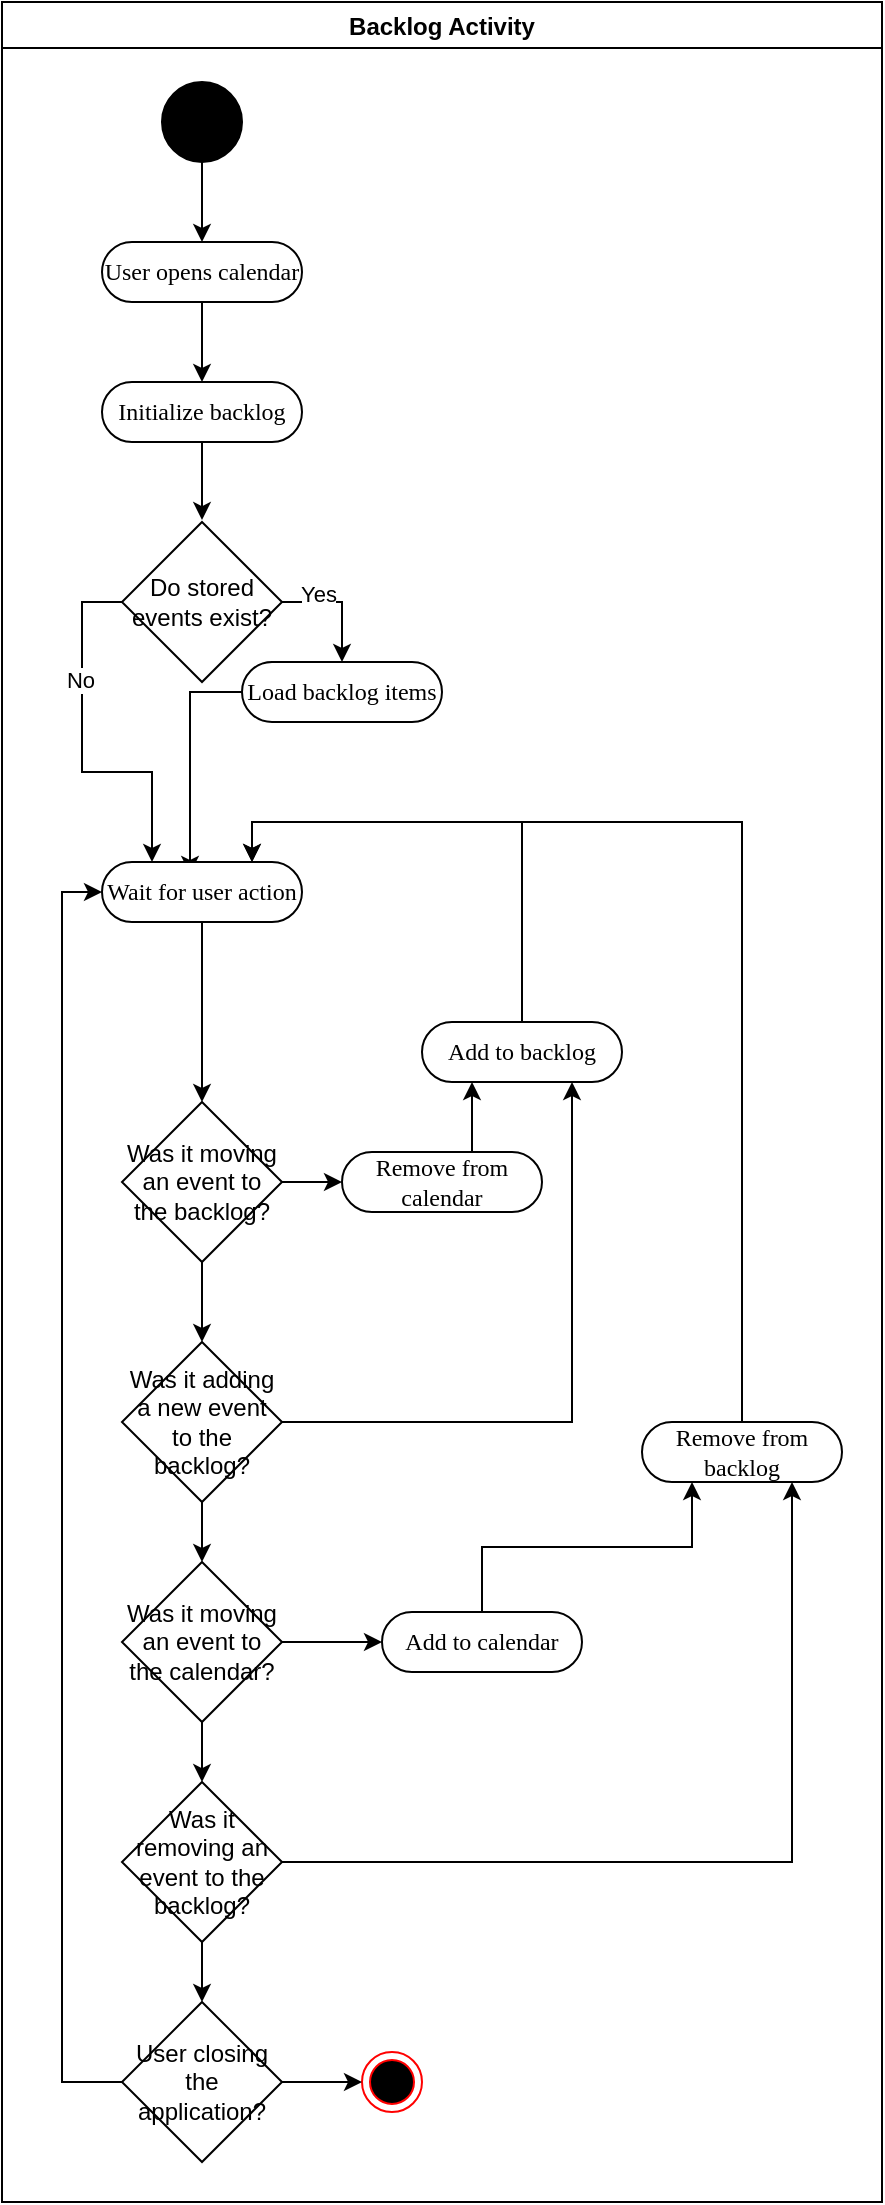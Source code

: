<mxfile version="15.5.4" type="device"><diagram id="7bf7763CUdefXD-Ug6Rm" name="Page-1"><mxGraphModel dx="1326" dy="880" grid="1" gridSize="10" guides="1" tooltips="1" connect="1" arrows="1" fold="1" page="1" pageScale="1" pageWidth="850" pageHeight="1100" math="0" shadow="0"><root><mxCell id="0"/><mxCell id="1" parent="0"/><mxCell id="BpChGnLDba5GIElGCSI5-1" value="Backlog Activity" style="swimlane;" vertex="1" parent="1"><mxGeometry x="160" y="40" width="440" height="1100" as="geometry"/></mxCell><mxCell id="BpChGnLDba5GIElGCSI5-2" style="edgeStyle=orthogonalEdgeStyle;rounded=0;orthogonalLoop=1;jettySize=auto;html=1;exitX=0.5;exitY=1;exitDx=0;exitDy=0;entryX=0.5;entryY=0;entryDx=0;entryDy=0;endArrow=classic;endFill=1;" edge="1" parent="BpChGnLDba5GIElGCSI5-1" source="BpChGnLDba5GIElGCSI5-3" target="BpChGnLDba5GIElGCSI5-5"><mxGeometry relative="1" as="geometry"/></mxCell><mxCell id="BpChGnLDba5GIElGCSI5-3" value="" style="ellipse;whiteSpace=wrap;html=1;rounded=0;shadow=0;comic=0;labelBackgroundColor=none;strokeWidth=1;fillColor=#000000;fontFamily=Verdana;fontSize=12;align=center;" vertex="1" parent="BpChGnLDba5GIElGCSI5-1"><mxGeometry x="80" y="40" width="40" height="40" as="geometry"/></mxCell><mxCell id="BpChGnLDba5GIElGCSI5-4" style="edgeStyle=none;curved=1;rounded=0;orthogonalLoop=1;jettySize=auto;html=1;exitX=0.5;exitY=1;exitDx=0;exitDy=0;entryX=0.5;entryY=0;entryDx=0;entryDy=0;endArrow=classic;startSize=6;endSize=6;sourcePerimeterSpacing=1;targetPerimeterSpacing=1;endFill=1;" edge="1" parent="BpChGnLDba5GIElGCSI5-1" source="BpChGnLDba5GIElGCSI5-5" target="BpChGnLDba5GIElGCSI5-6"><mxGeometry relative="1" as="geometry"/></mxCell><mxCell id="BpChGnLDba5GIElGCSI5-5" value="User opens calendar" style="rounded=1;whiteSpace=wrap;html=1;shadow=0;comic=0;labelBackgroundColor=none;strokeWidth=1;fontFamily=Verdana;fontSize=12;align=center;arcSize=50;" vertex="1" parent="BpChGnLDba5GIElGCSI5-1"><mxGeometry x="50" y="120" width="100" height="30" as="geometry"/></mxCell><mxCell id="BpChGnLDba5GIElGCSI5-6" value="Initialize backlog" style="rounded=1;whiteSpace=wrap;html=1;shadow=0;comic=0;labelBackgroundColor=none;strokeWidth=1;fontFamily=Verdana;fontSize=12;align=center;arcSize=50;" vertex="1" parent="BpChGnLDba5GIElGCSI5-1"><mxGeometry x="50" y="190" width="100" height="30" as="geometry"/></mxCell><mxCell id="BpChGnLDba5GIElGCSI5-11" style="edgeStyle=none;curved=1;rounded=0;orthogonalLoop=1;jettySize=auto;html=1;exitX=0.5;exitY=1;exitDx=0;exitDy=0;endArrow=classic;endFill=1;startSize=6;endSize=6;sourcePerimeterSpacing=1;targetPerimeterSpacing=1;" edge="1" parent="BpChGnLDba5GIElGCSI5-1" source="BpChGnLDba5GIElGCSI5-6"><mxGeometry relative="1" as="geometry"><mxPoint x="100.001" y="259.001" as="targetPoint"/></mxGeometry></mxCell><mxCell id="BpChGnLDba5GIElGCSI5-41" value="" style="ellipse;html=1;shape=endState;fillColor=#000000;strokeColor=#ff0000;" vertex="1" parent="BpChGnLDba5GIElGCSI5-1"><mxGeometry x="180" y="1025" width="30" height="30" as="geometry"/></mxCell><mxCell id="BpChGnLDba5GIElGCSI5-82" style="edgeStyle=orthogonalEdgeStyle;rounded=0;orthogonalLoop=1;jettySize=auto;html=1;exitX=0;exitY=0.5;exitDx=0;exitDy=0;entryX=0.44;entryY=0.2;entryDx=0;entryDy=0;entryPerimeter=0;" edge="1" parent="BpChGnLDba5GIElGCSI5-1" source="BpChGnLDba5GIElGCSI5-47" target="BpChGnLDba5GIElGCSI5-78"><mxGeometry relative="1" as="geometry"/></mxCell><mxCell id="BpChGnLDba5GIElGCSI5-47" value="Load backlog items" style="rounded=1;whiteSpace=wrap;html=1;shadow=0;comic=0;labelBackgroundColor=none;strokeWidth=1;fontFamily=Verdana;fontSize=12;align=center;arcSize=50;" vertex="1" parent="BpChGnLDba5GIElGCSI5-1"><mxGeometry x="120" y="330" width="100" height="30" as="geometry"/></mxCell><mxCell id="BpChGnLDba5GIElGCSI5-71" style="edgeStyle=orthogonalEdgeStyle;rounded=0;orthogonalLoop=1;jettySize=auto;html=1;exitX=0;exitY=0.5;exitDx=0;exitDy=0;entryX=0.25;entryY=0;entryDx=0;entryDy=0;" edge="1" parent="BpChGnLDba5GIElGCSI5-1" source="BpChGnLDba5GIElGCSI5-48" target="BpChGnLDba5GIElGCSI5-78"><mxGeometry relative="1" as="geometry"><mxPoint x="20" y="360" as="targetPoint"/></mxGeometry></mxCell><mxCell id="BpChGnLDba5GIElGCSI5-73" value="No" style="edgeLabel;html=1;align=center;verticalAlign=middle;resizable=0;points=[];" vertex="1" connectable="0" parent="BpChGnLDba5GIElGCSI5-71"><mxGeometry x="-0.36" y="-1" relative="1" as="geometry"><mxPoint as="offset"/></mxGeometry></mxCell><mxCell id="BpChGnLDba5GIElGCSI5-72" style="edgeStyle=orthogonalEdgeStyle;rounded=0;orthogonalLoop=1;jettySize=auto;html=1;exitX=1;exitY=0.5;exitDx=0;exitDy=0;entryX=0.5;entryY=0;entryDx=0;entryDy=0;" edge="1" parent="BpChGnLDba5GIElGCSI5-1" source="BpChGnLDba5GIElGCSI5-48" target="BpChGnLDba5GIElGCSI5-47"><mxGeometry relative="1" as="geometry"/></mxCell><mxCell id="BpChGnLDba5GIElGCSI5-74" value="Yes" style="edgeLabel;html=1;align=center;verticalAlign=middle;resizable=0;points=[];" vertex="1" connectable="0" parent="BpChGnLDba5GIElGCSI5-72"><mxGeometry x="-0.411" y="4" relative="1" as="geometry"><mxPoint as="offset"/></mxGeometry></mxCell><mxCell id="BpChGnLDba5GIElGCSI5-48" value="Do stored events exist?" style="rhombus;whiteSpace=wrap;html=1;hachureGap=4;pointerEvents=0;" vertex="1" parent="BpChGnLDba5GIElGCSI5-1"><mxGeometry x="60.002" y="260" width="80" height="80" as="geometry"/></mxCell><mxCell id="BpChGnLDba5GIElGCSI5-78" value="Wait for user action" style="rounded=1;whiteSpace=wrap;html=1;shadow=0;comic=0;labelBackgroundColor=none;strokeWidth=1;fontFamily=Verdana;fontSize=12;align=center;arcSize=50;" vertex="1" parent="BpChGnLDba5GIElGCSI5-1"><mxGeometry x="50" y="430" width="100" height="30" as="geometry"/></mxCell><mxCell id="BpChGnLDba5GIElGCSI5-89" style="edgeStyle=orthogonalEdgeStyle;rounded=0;orthogonalLoop=1;jettySize=auto;html=1;exitX=0.5;exitY=1;exitDx=0;exitDy=0;entryX=0.5;entryY=0;entryDx=0;entryDy=0;" edge="1" parent="BpChGnLDba5GIElGCSI5-1" source="BpChGnLDba5GIElGCSI5-84" target="BpChGnLDba5GIElGCSI5-85"><mxGeometry relative="1" as="geometry"/></mxCell><mxCell id="BpChGnLDba5GIElGCSI5-92" style="edgeStyle=orthogonalEdgeStyle;rounded=0;orthogonalLoop=1;jettySize=auto;html=1;exitX=1;exitY=0.5;exitDx=0;exitDy=0;entryX=0;entryY=0.5;entryDx=0;entryDy=0;" edge="1" parent="BpChGnLDba5GIElGCSI5-1" source="BpChGnLDba5GIElGCSI5-84" target="BpChGnLDba5GIElGCSI5-90"><mxGeometry relative="1" as="geometry"/></mxCell><mxCell id="BpChGnLDba5GIElGCSI5-84" value="Was it moving an event to the backlog?" style="rhombus;whiteSpace=wrap;html=1;hachureGap=4;pointerEvents=0;" vertex="1" parent="BpChGnLDba5GIElGCSI5-1"><mxGeometry x="60.002" y="550" width="80" height="80" as="geometry"/></mxCell><mxCell id="BpChGnLDba5GIElGCSI5-96" style="edgeStyle=orthogonalEdgeStyle;rounded=0;orthogonalLoop=1;jettySize=auto;html=1;exitX=1;exitY=0.5;exitDx=0;exitDy=0;entryX=0.75;entryY=1;entryDx=0;entryDy=0;" edge="1" parent="BpChGnLDba5GIElGCSI5-1" source="BpChGnLDba5GIElGCSI5-85" target="BpChGnLDba5GIElGCSI5-91"><mxGeometry relative="1" as="geometry"/></mxCell><mxCell id="BpChGnLDba5GIElGCSI5-98" style="edgeStyle=orthogonalEdgeStyle;rounded=0;orthogonalLoop=1;jettySize=auto;html=1;exitX=0.5;exitY=1;exitDx=0;exitDy=0;entryX=0.5;entryY=0;entryDx=0;entryDy=0;" edge="1" parent="BpChGnLDba5GIElGCSI5-1" source="BpChGnLDba5GIElGCSI5-85" target="BpChGnLDba5GIElGCSI5-86"><mxGeometry relative="1" as="geometry"/></mxCell><mxCell id="BpChGnLDba5GIElGCSI5-85" value="Was it adding a new event to the backlog?" style="rhombus;whiteSpace=wrap;html=1;hachureGap=4;pointerEvents=0;" vertex="1" parent="BpChGnLDba5GIElGCSI5-1"><mxGeometry x="60.002" y="670" width="80" height="80" as="geometry"/></mxCell><mxCell id="BpChGnLDba5GIElGCSI5-99" style="edgeStyle=orthogonalEdgeStyle;rounded=0;orthogonalLoop=1;jettySize=auto;html=1;exitX=0.5;exitY=1;exitDx=0;exitDy=0;" edge="1" parent="BpChGnLDba5GIElGCSI5-1" source="BpChGnLDba5GIElGCSI5-86" target="BpChGnLDba5GIElGCSI5-87"><mxGeometry relative="1" as="geometry"/></mxCell><mxCell id="BpChGnLDba5GIElGCSI5-86" value="Was it moving an event to the calendar?" style="rhombus;whiteSpace=wrap;html=1;hachureGap=4;pointerEvents=0;" vertex="1" parent="BpChGnLDba5GIElGCSI5-1"><mxGeometry x="60.002" y="780" width="80" height="80" as="geometry"/></mxCell><mxCell id="BpChGnLDba5GIElGCSI5-109" style="edgeStyle=orthogonalEdgeStyle;rounded=0;orthogonalLoop=1;jettySize=auto;html=1;exitX=0.5;exitY=1;exitDx=0;exitDy=0;entryX=0.5;entryY=0;entryDx=0;entryDy=0;" edge="1" parent="BpChGnLDba5GIElGCSI5-1" source="BpChGnLDba5GIElGCSI5-87" target="BpChGnLDba5GIElGCSI5-101"><mxGeometry relative="1" as="geometry"/></mxCell><mxCell id="BpChGnLDba5GIElGCSI5-87" value="Was it removing an event to the backlog?" style="rhombus;whiteSpace=wrap;html=1;hachureGap=4;pointerEvents=0;" vertex="1" parent="BpChGnLDba5GIElGCSI5-1"><mxGeometry x="60.002" y="890" width="80" height="80" as="geometry"/></mxCell><mxCell id="BpChGnLDba5GIElGCSI5-83" style="edgeStyle=orthogonalEdgeStyle;rounded=0;orthogonalLoop=1;jettySize=auto;html=1;exitX=0.5;exitY=1;exitDx=0;exitDy=0;entryX=0.5;entryY=0;entryDx=0;entryDy=0;" edge="1" parent="BpChGnLDba5GIElGCSI5-1" source="BpChGnLDba5GIElGCSI5-78" target="BpChGnLDba5GIElGCSI5-84"><mxGeometry relative="1" as="geometry"><mxPoint x="120" y="540" as="targetPoint"/><mxPoint x="100" y="520" as="sourcePoint"/></mxGeometry></mxCell><mxCell id="BpChGnLDba5GIElGCSI5-95" style="edgeStyle=orthogonalEdgeStyle;rounded=0;orthogonalLoop=1;jettySize=auto;html=1;exitX=0.5;exitY=0;exitDx=0;exitDy=0;entryX=0.25;entryY=1;entryDx=0;entryDy=0;" edge="1" parent="BpChGnLDba5GIElGCSI5-1" source="BpChGnLDba5GIElGCSI5-90" target="BpChGnLDba5GIElGCSI5-91"><mxGeometry relative="1" as="geometry"/></mxCell><mxCell id="BpChGnLDba5GIElGCSI5-90" value="Remove from calendar" style="rounded=1;whiteSpace=wrap;html=1;shadow=0;comic=0;labelBackgroundColor=none;strokeWidth=1;fontFamily=Verdana;fontSize=12;align=center;arcSize=50;" vertex="1" parent="BpChGnLDba5GIElGCSI5-1"><mxGeometry x="170" y="575" width="100" height="30" as="geometry"/></mxCell><mxCell id="BpChGnLDba5GIElGCSI5-97" style="edgeStyle=orthogonalEdgeStyle;rounded=0;orthogonalLoop=1;jettySize=auto;html=1;exitX=0.5;exitY=0;exitDx=0;exitDy=0;entryX=0.75;entryY=0;entryDx=0;entryDy=0;" edge="1" parent="BpChGnLDba5GIElGCSI5-1" source="BpChGnLDba5GIElGCSI5-91" target="BpChGnLDba5GIElGCSI5-78"><mxGeometry relative="1" as="geometry"/></mxCell><mxCell id="BpChGnLDba5GIElGCSI5-91" value="Add to backlog" style="rounded=1;whiteSpace=wrap;html=1;shadow=0;comic=0;labelBackgroundColor=none;strokeWidth=1;fontFamily=Verdana;fontSize=12;align=center;arcSize=50;" vertex="1" parent="BpChGnLDba5GIElGCSI5-1"><mxGeometry x="210" y="510" width="100" height="30" as="geometry"/></mxCell><mxCell id="BpChGnLDba5GIElGCSI5-111" style="edgeStyle=orthogonalEdgeStyle;rounded=0;orthogonalLoop=1;jettySize=auto;html=1;exitX=1;exitY=0.5;exitDx=0;exitDy=0;" edge="1" parent="BpChGnLDba5GIElGCSI5-1" source="BpChGnLDba5GIElGCSI5-101" target="BpChGnLDba5GIElGCSI5-41"><mxGeometry relative="1" as="geometry"/></mxCell><mxCell id="BpChGnLDba5GIElGCSI5-101" value="User closing the application?" style="rhombus;whiteSpace=wrap;html=1;hachureGap=4;pointerEvents=0;" vertex="1" parent="BpChGnLDba5GIElGCSI5-1"><mxGeometry x="60.002" y="1000" width="80" height="80" as="geometry"/></mxCell><mxCell id="BpChGnLDba5GIElGCSI5-110" style="edgeStyle=orthogonalEdgeStyle;rounded=0;orthogonalLoop=1;jettySize=auto;html=1;exitX=0;exitY=0.5;exitDx=0;exitDy=0;entryX=0;entryY=0.5;entryDx=0;entryDy=0;" edge="1" parent="BpChGnLDba5GIElGCSI5-1" source="BpChGnLDba5GIElGCSI5-101" target="BpChGnLDba5GIElGCSI5-78"><mxGeometry relative="1" as="geometry"><mxPoint x="30" y="640" as="targetPoint"/></mxGeometry></mxCell><mxCell id="BpChGnLDba5GIElGCSI5-106" value="Add to calendar" style="rounded=1;whiteSpace=wrap;html=1;shadow=0;comic=0;labelBackgroundColor=none;strokeWidth=1;fontFamily=Verdana;fontSize=12;align=center;arcSize=50;" vertex="1" parent="BpChGnLDba5GIElGCSI5-1"><mxGeometry x="190" y="805" width="100" height="30" as="geometry"/></mxCell><mxCell id="BpChGnLDba5GIElGCSI5-103" style="edgeStyle=orthogonalEdgeStyle;rounded=0;orthogonalLoop=1;jettySize=auto;html=1;exitX=1;exitY=0.5;exitDx=0;exitDy=0;entryX=0;entryY=0.5;entryDx=0;entryDy=0;" edge="1" parent="BpChGnLDba5GIElGCSI5-1" target="BpChGnLDba5GIElGCSI5-106" source="BpChGnLDba5GIElGCSI5-86"><mxGeometry relative="1" as="geometry"><mxPoint x="370.002" y="694.97" as="sourcePoint"/></mxGeometry></mxCell><mxCell id="BpChGnLDba5GIElGCSI5-104" style="edgeStyle=orthogonalEdgeStyle;rounded=0;orthogonalLoop=1;jettySize=auto;html=1;exitX=1;exitY=0.5;exitDx=0;exitDy=0;entryX=0.75;entryY=1;entryDx=0;entryDy=0;" edge="1" parent="1" target="BpChGnLDba5GIElGCSI5-108" source="BpChGnLDba5GIElGCSI5-87"><mxGeometry relative="1" as="geometry"><mxPoint x="530.002" y="854.97" as="sourcePoint"/></mxGeometry></mxCell><mxCell id="BpChGnLDba5GIElGCSI5-105" style="edgeStyle=orthogonalEdgeStyle;rounded=0;orthogonalLoop=1;jettySize=auto;html=1;exitX=0.5;exitY=0;exitDx=0;exitDy=0;entryX=0.25;entryY=1;entryDx=0;entryDy=0;" edge="1" parent="1" source="BpChGnLDba5GIElGCSI5-106" target="BpChGnLDba5GIElGCSI5-108"><mxGeometry relative="1" as="geometry"/></mxCell><mxCell id="BpChGnLDba5GIElGCSI5-107" style="edgeStyle=orthogonalEdgeStyle;rounded=0;orthogonalLoop=1;jettySize=auto;html=1;exitX=0.5;exitY=0;exitDx=0;exitDy=0;entryX=0.75;entryY=0;entryDx=0;entryDy=0;" edge="1" parent="1" source="BpChGnLDba5GIElGCSI5-108" target="BpChGnLDba5GIElGCSI5-78"><mxGeometry relative="1" as="geometry"><mxPoint x="515" y="574.97" as="targetPoint"/></mxGeometry></mxCell><mxCell id="BpChGnLDba5GIElGCSI5-108" value="Remove from backlog" style="rounded=1;whiteSpace=wrap;html=1;shadow=0;comic=0;labelBackgroundColor=none;strokeWidth=1;fontFamily=Verdana;fontSize=12;align=center;arcSize=50;" vertex="1" parent="1"><mxGeometry x="480" y="750" width="100" height="30" as="geometry"/></mxCell></root></mxGraphModel></diagram></mxfile>